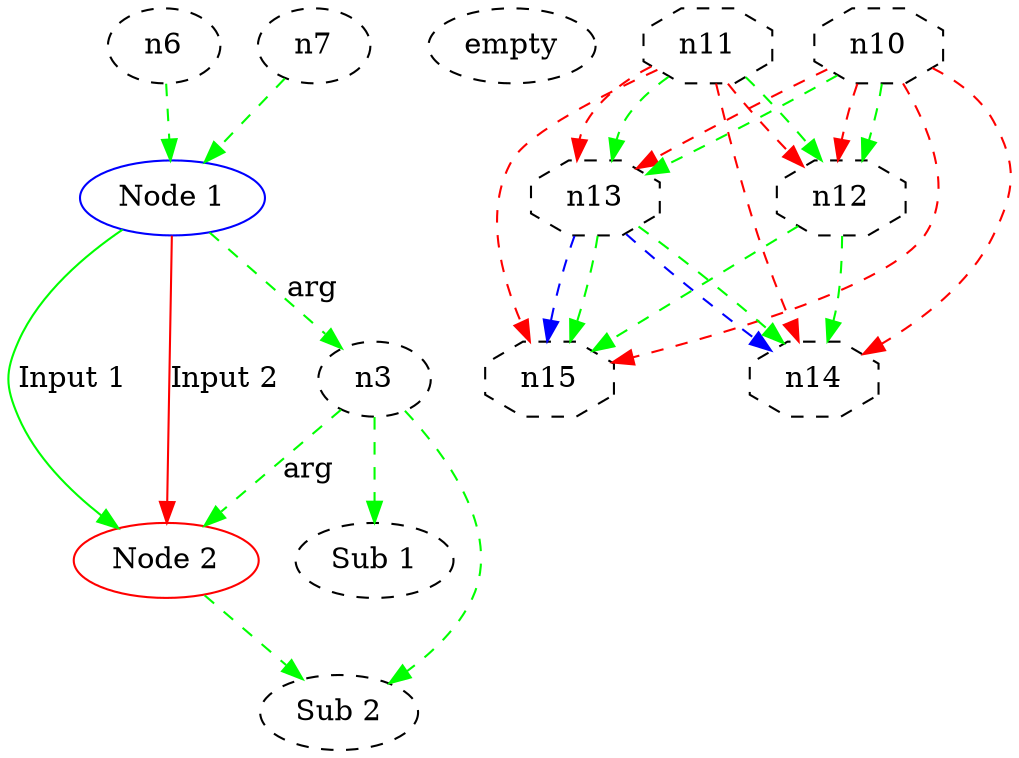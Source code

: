 digraph test {

    graph [color = "blue"]
    edge [color = "green"]

    n1 [label = "Node 1" color = "blue"]
    n2 [label = "Node 2"]
    /*
    Some
    multi-line
    comment
    */
    node [style = "dashed"]

    n2 [color = "red"]

    "" [label = empty]

    n1 -> n2 [label = "Input 1"]
    n1 -> n2 [label = "Input 2" color = "red" style = "solid"]

    # single line comment

    edge [style = "dashed"]
    n1 -> n3 -> n2 [label = "arg"]

    n3 -> subgraph {
    n4 [label = "Sub 1"]
    n5 [label = "Sub 2"]
    }

    n2 -> n5

    subgraph sg {
    n6; n7
    } -> n1

    node [shape=octagon]

    {n10; n11} -> {n12; n13 -> {n14; n15} [color = blue]} [color = red]
    {n10; n11} -> {n12; n13} -> {n14; n15} [color=green]
}
